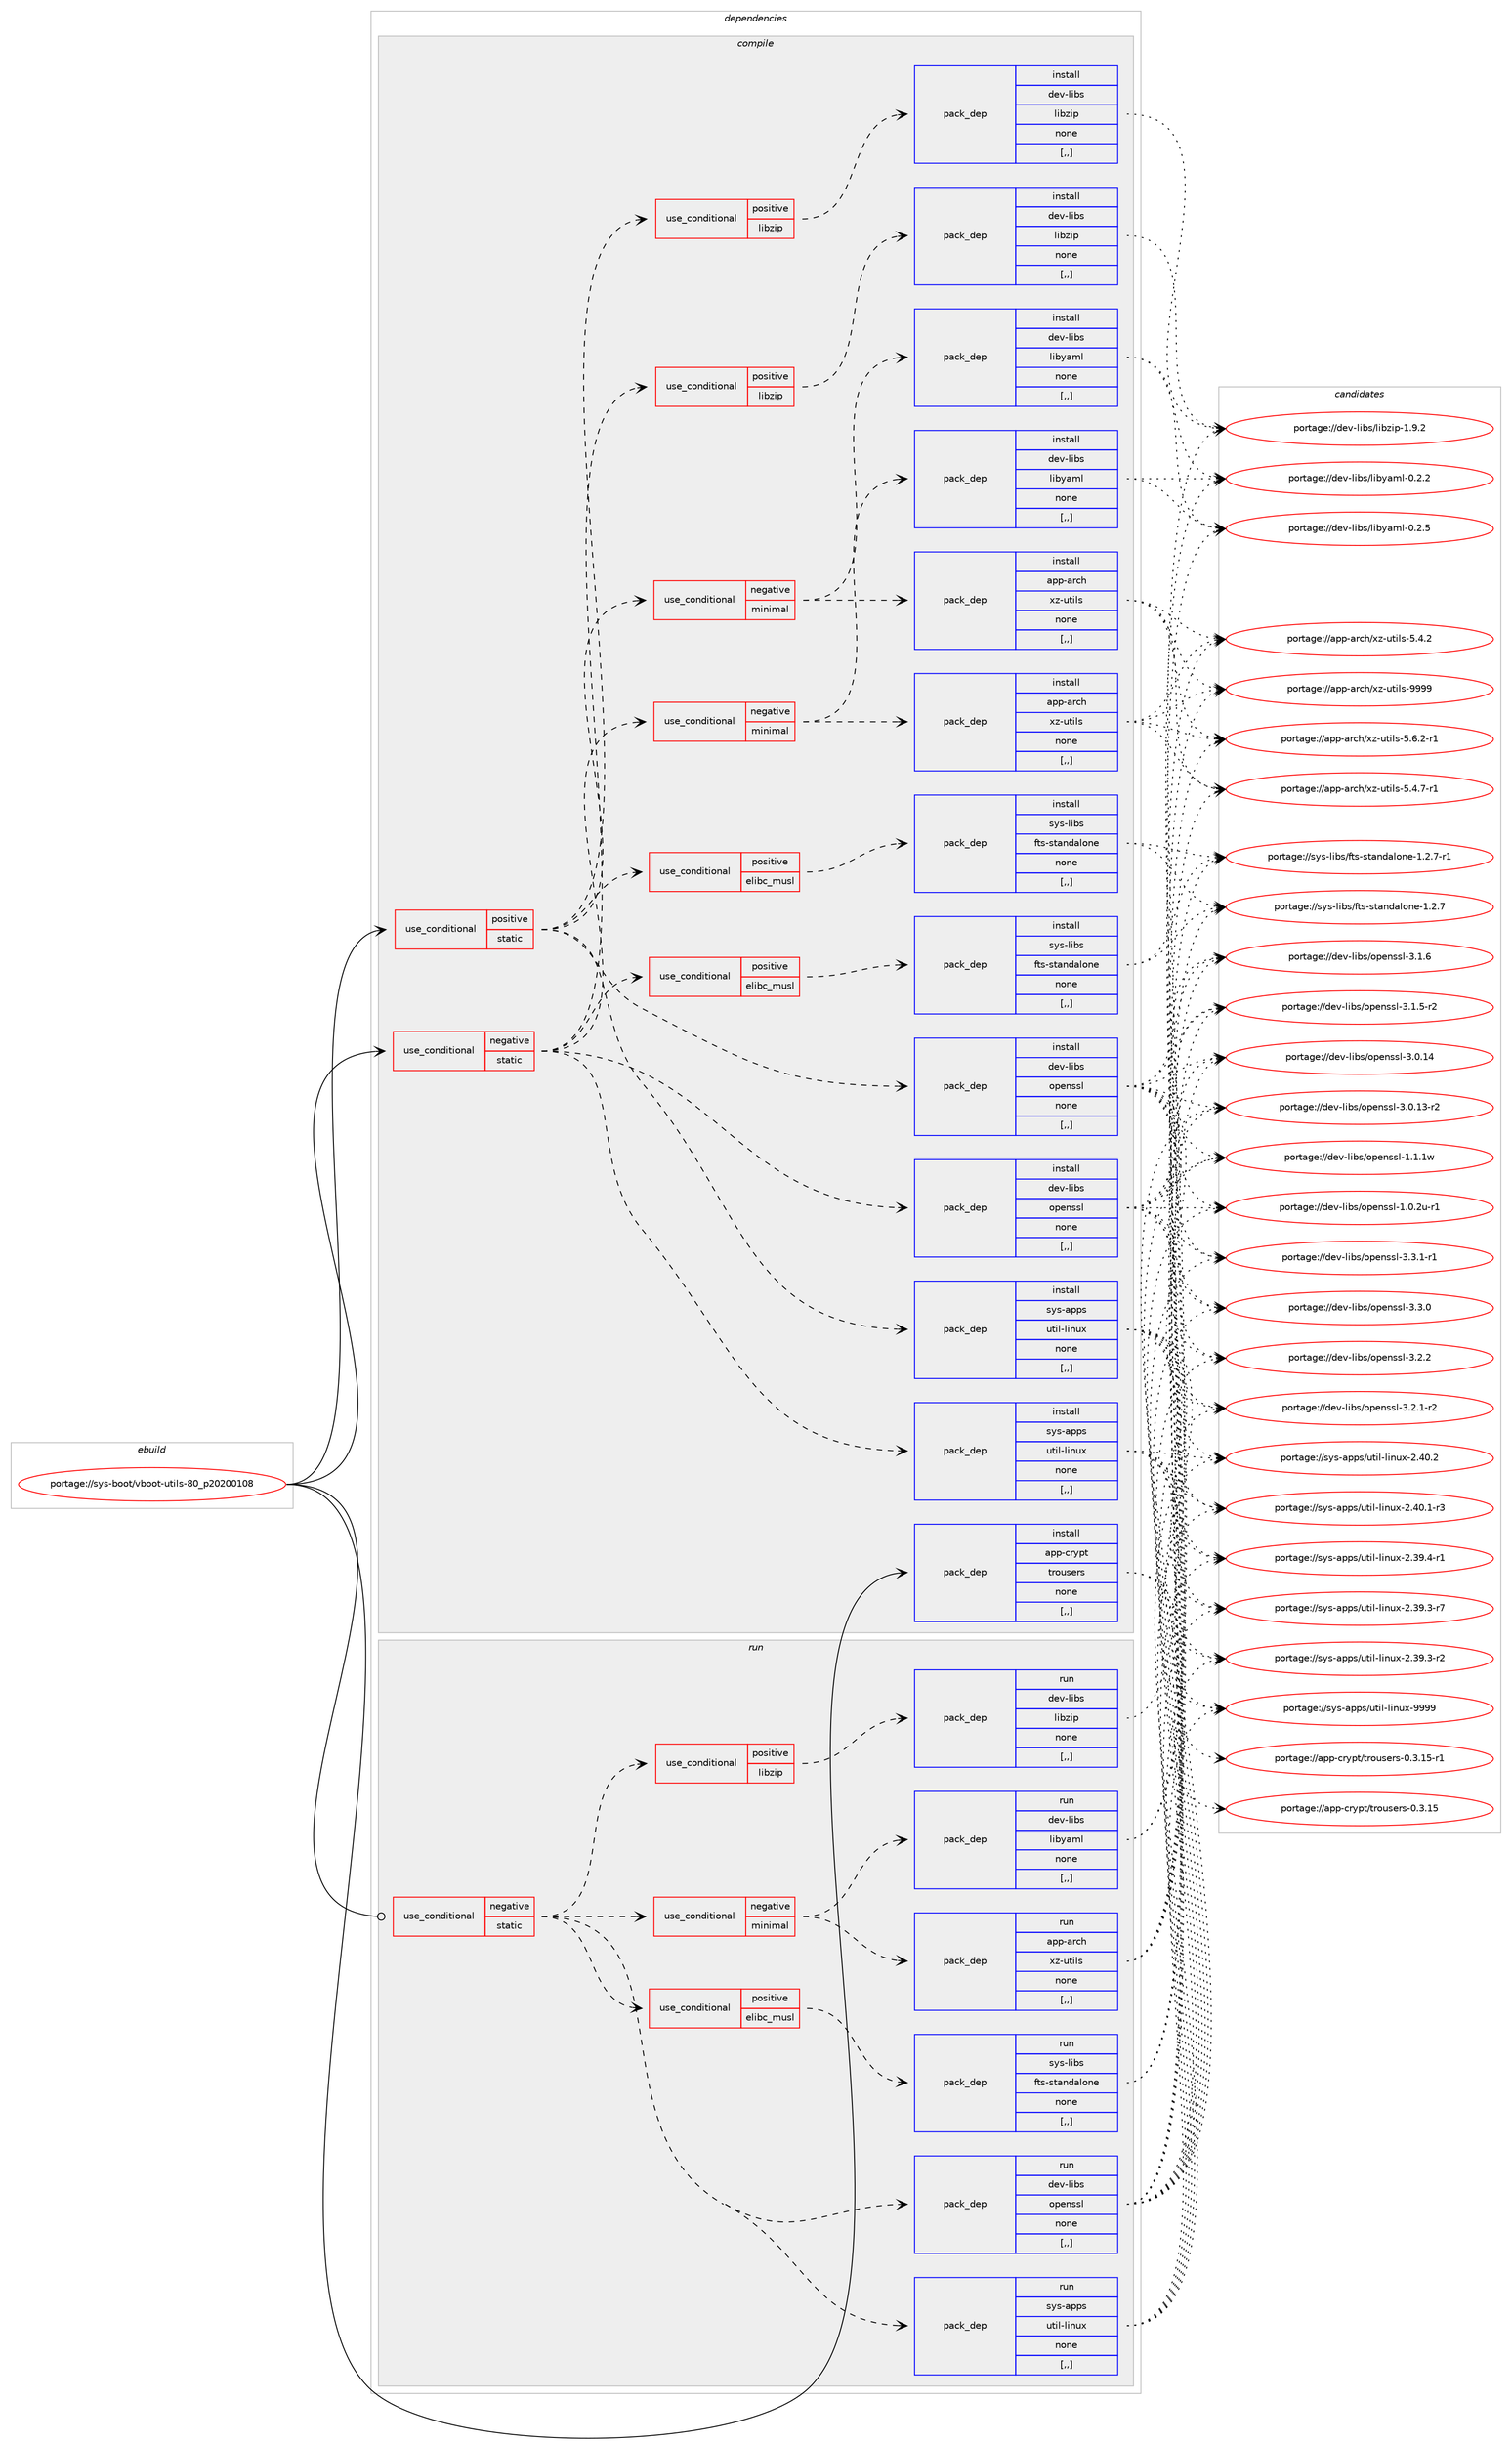 digraph prolog {

# *************
# Graph options
# *************

newrank=true;
concentrate=true;
compound=true;
graph [rankdir=LR,fontname=Helvetica,fontsize=10,ranksep=1.5];#, ranksep=2.5, nodesep=0.2];
edge  [arrowhead=vee];
node  [fontname=Helvetica,fontsize=10];

# **********
# The ebuild
# **********

subgraph cluster_leftcol {
color=gray;
label=<<i>ebuild</i>>;
id [label="portage://sys-boot/vboot-utils-80_p20200108", color=red, width=4, href="../sys-boot/vboot-utils-80_p20200108.svg"];
}

# ****************
# The dependencies
# ****************

subgraph cluster_midcol {
color=gray;
label=<<i>dependencies</i>>;
subgraph cluster_compile {
fillcolor="#eeeeee";
style=filled;
label=<<i>compile</i>>;
subgraph cond113841 {
dependency428851 [label=<<TABLE BORDER="0" CELLBORDER="1" CELLSPACING="0" CELLPADDING="4"><TR><TD ROWSPAN="3" CELLPADDING="10">use_conditional</TD></TR><TR><TD>negative</TD></TR><TR><TD>static</TD></TR></TABLE>>, shape=none, color=red];
subgraph cond113842 {
dependency428852 [label=<<TABLE BORDER="0" CELLBORDER="1" CELLSPACING="0" CELLPADDING="4"><TR><TD ROWSPAN="3" CELLPADDING="10">use_conditional</TD></TR><TR><TD>positive</TD></TR><TR><TD>elibc_musl</TD></TR></TABLE>>, shape=none, color=red];
subgraph pack312068 {
dependency428853 [label=<<TABLE BORDER="0" CELLBORDER="1" CELLSPACING="0" CELLPADDING="4" WIDTH="220"><TR><TD ROWSPAN="6" CELLPADDING="30">pack_dep</TD></TR><TR><TD WIDTH="110">install</TD></TR><TR><TD>sys-libs</TD></TR><TR><TD>fts-standalone</TD></TR><TR><TD>none</TD></TR><TR><TD>[,,]</TD></TR></TABLE>>, shape=none, color=blue];
}
dependency428852:e -> dependency428853:w [weight=20,style="dashed",arrowhead="vee"];
}
dependency428851:e -> dependency428852:w [weight=20,style="dashed",arrowhead="vee"];
subgraph pack312069 {
dependency428854 [label=<<TABLE BORDER="0" CELLBORDER="1" CELLSPACING="0" CELLPADDING="4" WIDTH="220"><TR><TD ROWSPAN="6" CELLPADDING="30">pack_dep</TD></TR><TR><TD WIDTH="110">install</TD></TR><TR><TD>dev-libs</TD></TR><TR><TD>openssl</TD></TR><TR><TD>none</TD></TR><TR><TD>[,,]</TD></TR></TABLE>>, shape=none, color=blue];
}
dependency428851:e -> dependency428854:w [weight=20,style="dashed",arrowhead="vee"];
subgraph cond113843 {
dependency428855 [label=<<TABLE BORDER="0" CELLBORDER="1" CELLSPACING="0" CELLPADDING="4"><TR><TD ROWSPAN="3" CELLPADDING="10">use_conditional</TD></TR><TR><TD>positive</TD></TR><TR><TD>libzip</TD></TR></TABLE>>, shape=none, color=red];
subgraph pack312070 {
dependency428856 [label=<<TABLE BORDER="0" CELLBORDER="1" CELLSPACING="0" CELLPADDING="4" WIDTH="220"><TR><TD ROWSPAN="6" CELLPADDING="30">pack_dep</TD></TR><TR><TD WIDTH="110">install</TD></TR><TR><TD>dev-libs</TD></TR><TR><TD>libzip</TD></TR><TR><TD>none</TD></TR><TR><TD>[,,]</TD></TR></TABLE>>, shape=none, color=blue];
}
dependency428855:e -> dependency428856:w [weight=20,style="dashed",arrowhead="vee"];
}
dependency428851:e -> dependency428855:w [weight=20,style="dashed",arrowhead="vee"];
subgraph pack312071 {
dependency428857 [label=<<TABLE BORDER="0" CELLBORDER="1" CELLSPACING="0" CELLPADDING="4" WIDTH="220"><TR><TD ROWSPAN="6" CELLPADDING="30">pack_dep</TD></TR><TR><TD WIDTH="110">install</TD></TR><TR><TD>sys-apps</TD></TR><TR><TD>util-linux</TD></TR><TR><TD>none</TD></TR><TR><TD>[,,]</TD></TR></TABLE>>, shape=none, color=blue];
}
dependency428851:e -> dependency428857:w [weight=20,style="dashed",arrowhead="vee"];
subgraph cond113844 {
dependency428858 [label=<<TABLE BORDER="0" CELLBORDER="1" CELLSPACING="0" CELLPADDING="4"><TR><TD ROWSPAN="3" CELLPADDING="10">use_conditional</TD></TR><TR><TD>negative</TD></TR><TR><TD>minimal</TD></TR></TABLE>>, shape=none, color=red];
subgraph pack312072 {
dependency428859 [label=<<TABLE BORDER="0" CELLBORDER="1" CELLSPACING="0" CELLPADDING="4" WIDTH="220"><TR><TD ROWSPAN="6" CELLPADDING="30">pack_dep</TD></TR><TR><TD WIDTH="110">install</TD></TR><TR><TD>dev-libs</TD></TR><TR><TD>libyaml</TD></TR><TR><TD>none</TD></TR><TR><TD>[,,]</TD></TR></TABLE>>, shape=none, color=blue];
}
dependency428858:e -> dependency428859:w [weight=20,style="dashed",arrowhead="vee"];
subgraph pack312073 {
dependency428860 [label=<<TABLE BORDER="0" CELLBORDER="1" CELLSPACING="0" CELLPADDING="4" WIDTH="220"><TR><TD ROWSPAN="6" CELLPADDING="30">pack_dep</TD></TR><TR><TD WIDTH="110">install</TD></TR><TR><TD>app-arch</TD></TR><TR><TD>xz-utils</TD></TR><TR><TD>none</TD></TR><TR><TD>[,,]</TD></TR></TABLE>>, shape=none, color=blue];
}
dependency428858:e -> dependency428860:w [weight=20,style="dashed",arrowhead="vee"];
}
dependency428851:e -> dependency428858:w [weight=20,style="dashed",arrowhead="vee"];
}
id:e -> dependency428851:w [weight=20,style="solid",arrowhead="vee"];
subgraph cond113845 {
dependency428861 [label=<<TABLE BORDER="0" CELLBORDER="1" CELLSPACING="0" CELLPADDING="4"><TR><TD ROWSPAN="3" CELLPADDING="10">use_conditional</TD></TR><TR><TD>positive</TD></TR><TR><TD>static</TD></TR></TABLE>>, shape=none, color=red];
subgraph cond113846 {
dependency428862 [label=<<TABLE BORDER="0" CELLBORDER="1" CELLSPACING="0" CELLPADDING="4"><TR><TD ROWSPAN="3" CELLPADDING="10">use_conditional</TD></TR><TR><TD>positive</TD></TR><TR><TD>elibc_musl</TD></TR></TABLE>>, shape=none, color=red];
subgraph pack312074 {
dependency428863 [label=<<TABLE BORDER="0" CELLBORDER="1" CELLSPACING="0" CELLPADDING="4" WIDTH="220"><TR><TD ROWSPAN="6" CELLPADDING="30">pack_dep</TD></TR><TR><TD WIDTH="110">install</TD></TR><TR><TD>sys-libs</TD></TR><TR><TD>fts-standalone</TD></TR><TR><TD>none</TD></TR><TR><TD>[,,]</TD></TR></TABLE>>, shape=none, color=blue];
}
dependency428862:e -> dependency428863:w [weight=20,style="dashed",arrowhead="vee"];
}
dependency428861:e -> dependency428862:w [weight=20,style="dashed",arrowhead="vee"];
subgraph pack312075 {
dependency428864 [label=<<TABLE BORDER="0" CELLBORDER="1" CELLSPACING="0" CELLPADDING="4" WIDTH="220"><TR><TD ROWSPAN="6" CELLPADDING="30">pack_dep</TD></TR><TR><TD WIDTH="110">install</TD></TR><TR><TD>dev-libs</TD></TR><TR><TD>openssl</TD></TR><TR><TD>none</TD></TR><TR><TD>[,,]</TD></TR></TABLE>>, shape=none, color=blue];
}
dependency428861:e -> dependency428864:w [weight=20,style="dashed",arrowhead="vee"];
subgraph cond113847 {
dependency428865 [label=<<TABLE BORDER="0" CELLBORDER="1" CELLSPACING="0" CELLPADDING="4"><TR><TD ROWSPAN="3" CELLPADDING="10">use_conditional</TD></TR><TR><TD>positive</TD></TR><TR><TD>libzip</TD></TR></TABLE>>, shape=none, color=red];
subgraph pack312076 {
dependency428866 [label=<<TABLE BORDER="0" CELLBORDER="1" CELLSPACING="0" CELLPADDING="4" WIDTH="220"><TR><TD ROWSPAN="6" CELLPADDING="30">pack_dep</TD></TR><TR><TD WIDTH="110">install</TD></TR><TR><TD>dev-libs</TD></TR><TR><TD>libzip</TD></TR><TR><TD>none</TD></TR><TR><TD>[,,]</TD></TR></TABLE>>, shape=none, color=blue];
}
dependency428865:e -> dependency428866:w [weight=20,style="dashed",arrowhead="vee"];
}
dependency428861:e -> dependency428865:w [weight=20,style="dashed",arrowhead="vee"];
subgraph pack312077 {
dependency428867 [label=<<TABLE BORDER="0" CELLBORDER="1" CELLSPACING="0" CELLPADDING="4" WIDTH="220"><TR><TD ROWSPAN="6" CELLPADDING="30">pack_dep</TD></TR><TR><TD WIDTH="110">install</TD></TR><TR><TD>sys-apps</TD></TR><TR><TD>util-linux</TD></TR><TR><TD>none</TD></TR><TR><TD>[,,]</TD></TR></TABLE>>, shape=none, color=blue];
}
dependency428861:e -> dependency428867:w [weight=20,style="dashed",arrowhead="vee"];
subgraph cond113848 {
dependency428868 [label=<<TABLE BORDER="0" CELLBORDER="1" CELLSPACING="0" CELLPADDING="4"><TR><TD ROWSPAN="3" CELLPADDING="10">use_conditional</TD></TR><TR><TD>negative</TD></TR><TR><TD>minimal</TD></TR></TABLE>>, shape=none, color=red];
subgraph pack312078 {
dependency428869 [label=<<TABLE BORDER="0" CELLBORDER="1" CELLSPACING="0" CELLPADDING="4" WIDTH="220"><TR><TD ROWSPAN="6" CELLPADDING="30">pack_dep</TD></TR><TR><TD WIDTH="110">install</TD></TR><TR><TD>dev-libs</TD></TR><TR><TD>libyaml</TD></TR><TR><TD>none</TD></TR><TR><TD>[,,]</TD></TR></TABLE>>, shape=none, color=blue];
}
dependency428868:e -> dependency428869:w [weight=20,style="dashed",arrowhead="vee"];
subgraph pack312079 {
dependency428870 [label=<<TABLE BORDER="0" CELLBORDER="1" CELLSPACING="0" CELLPADDING="4" WIDTH="220"><TR><TD ROWSPAN="6" CELLPADDING="30">pack_dep</TD></TR><TR><TD WIDTH="110">install</TD></TR><TR><TD>app-arch</TD></TR><TR><TD>xz-utils</TD></TR><TR><TD>none</TD></TR><TR><TD>[,,]</TD></TR></TABLE>>, shape=none, color=blue];
}
dependency428868:e -> dependency428870:w [weight=20,style="dashed",arrowhead="vee"];
}
dependency428861:e -> dependency428868:w [weight=20,style="dashed",arrowhead="vee"];
}
id:e -> dependency428861:w [weight=20,style="solid",arrowhead="vee"];
subgraph pack312080 {
dependency428871 [label=<<TABLE BORDER="0" CELLBORDER="1" CELLSPACING="0" CELLPADDING="4" WIDTH="220"><TR><TD ROWSPAN="6" CELLPADDING="30">pack_dep</TD></TR><TR><TD WIDTH="110">install</TD></TR><TR><TD>app-crypt</TD></TR><TR><TD>trousers</TD></TR><TR><TD>none</TD></TR><TR><TD>[,,]</TD></TR></TABLE>>, shape=none, color=blue];
}
id:e -> dependency428871:w [weight=20,style="solid",arrowhead="vee"];
}
subgraph cluster_compileandrun {
fillcolor="#eeeeee";
style=filled;
label=<<i>compile and run</i>>;
}
subgraph cluster_run {
fillcolor="#eeeeee";
style=filled;
label=<<i>run</i>>;
subgraph cond113849 {
dependency428872 [label=<<TABLE BORDER="0" CELLBORDER="1" CELLSPACING="0" CELLPADDING="4"><TR><TD ROWSPAN="3" CELLPADDING="10">use_conditional</TD></TR><TR><TD>negative</TD></TR><TR><TD>static</TD></TR></TABLE>>, shape=none, color=red];
subgraph cond113850 {
dependency428873 [label=<<TABLE BORDER="0" CELLBORDER="1" CELLSPACING="0" CELLPADDING="4"><TR><TD ROWSPAN="3" CELLPADDING="10">use_conditional</TD></TR><TR><TD>positive</TD></TR><TR><TD>elibc_musl</TD></TR></TABLE>>, shape=none, color=red];
subgraph pack312081 {
dependency428874 [label=<<TABLE BORDER="0" CELLBORDER="1" CELLSPACING="0" CELLPADDING="4" WIDTH="220"><TR><TD ROWSPAN="6" CELLPADDING="30">pack_dep</TD></TR><TR><TD WIDTH="110">run</TD></TR><TR><TD>sys-libs</TD></TR><TR><TD>fts-standalone</TD></TR><TR><TD>none</TD></TR><TR><TD>[,,]</TD></TR></TABLE>>, shape=none, color=blue];
}
dependency428873:e -> dependency428874:w [weight=20,style="dashed",arrowhead="vee"];
}
dependency428872:e -> dependency428873:w [weight=20,style="dashed",arrowhead="vee"];
subgraph pack312082 {
dependency428875 [label=<<TABLE BORDER="0" CELLBORDER="1" CELLSPACING="0" CELLPADDING="4" WIDTH="220"><TR><TD ROWSPAN="6" CELLPADDING="30">pack_dep</TD></TR><TR><TD WIDTH="110">run</TD></TR><TR><TD>dev-libs</TD></TR><TR><TD>openssl</TD></TR><TR><TD>none</TD></TR><TR><TD>[,,]</TD></TR></TABLE>>, shape=none, color=blue];
}
dependency428872:e -> dependency428875:w [weight=20,style="dashed",arrowhead="vee"];
subgraph cond113851 {
dependency428876 [label=<<TABLE BORDER="0" CELLBORDER="1" CELLSPACING="0" CELLPADDING="4"><TR><TD ROWSPAN="3" CELLPADDING="10">use_conditional</TD></TR><TR><TD>positive</TD></TR><TR><TD>libzip</TD></TR></TABLE>>, shape=none, color=red];
subgraph pack312083 {
dependency428877 [label=<<TABLE BORDER="0" CELLBORDER="1" CELLSPACING="0" CELLPADDING="4" WIDTH="220"><TR><TD ROWSPAN="6" CELLPADDING="30">pack_dep</TD></TR><TR><TD WIDTH="110">run</TD></TR><TR><TD>dev-libs</TD></TR><TR><TD>libzip</TD></TR><TR><TD>none</TD></TR><TR><TD>[,,]</TD></TR></TABLE>>, shape=none, color=blue];
}
dependency428876:e -> dependency428877:w [weight=20,style="dashed",arrowhead="vee"];
}
dependency428872:e -> dependency428876:w [weight=20,style="dashed",arrowhead="vee"];
subgraph pack312084 {
dependency428878 [label=<<TABLE BORDER="0" CELLBORDER="1" CELLSPACING="0" CELLPADDING="4" WIDTH="220"><TR><TD ROWSPAN="6" CELLPADDING="30">pack_dep</TD></TR><TR><TD WIDTH="110">run</TD></TR><TR><TD>sys-apps</TD></TR><TR><TD>util-linux</TD></TR><TR><TD>none</TD></TR><TR><TD>[,,]</TD></TR></TABLE>>, shape=none, color=blue];
}
dependency428872:e -> dependency428878:w [weight=20,style="dashed",arrowhead="vee"];
subgraph cond113852 {
dependency428879 [label=<<TABLE BORDER="0" CELLBORDER="1" CELLSPACING="0" CELLPADDING="4"><TR><TD ROWSPAN="3" CELLPADDING="10">use_conditional</TD></TR><TR><TD>negative</TD></TR><TR><TD>minimal</TD></TR></TABLE>>, shape=none, color=red];
subgraph pack312085 {
dependency428880 [label=<<TABLE BORDER="0" CELLBORDER="1" CELLSPACING="0" CELLPADDING="4" WIDTH="220"><TR><TD ROWSPAN="6" CELLPADDING="30">pack_dep</TD></TR><TR><TD WIDTH="110">run</TD></TR><TR><TD>dev-libs</TD></TR><TR><TD>libyaml</TD></TR><TR><TD>none</TD></TR><TR><TD>[,,]</TD></TR></TABLE>>, shape=none, color=blue];
}
dependency428879:e -> dependency428880:w [weight=20,style="dashed",arrowhead="vee"];
subgraph pack312086 {
dependency428881 [label=<<TABLE BORDER="0" CELLBORDER="1" CELLSPACING="0" CELLPADDING="4" WIDTH="220"><TR><TD ROWSPAN="6" CELLPADDING="30">pack_dep</TD></TR><TR><TD WIDTH="110">run</TD></TR><TR><TD>app-arch</TD></TR><TR><TD>xz-utils</TD></TR><TR><TD>none</TD></TR><TR><TD>[,,]</TD></TR></TABLE>>, shape=none, color=blue];
}
dependency428879:e -> dependency428881:w [weight=20,style="dashed",arrowhead="vee"];
}
dependency428872:e -> dependency428879:w [weight=20,style="dashed",arrowhead="vee"];
}
id:e -> dependency428872:w [weight=20,style="solid",arrowhead="odot"];
}
}

# **************
# The candidates
# **************

subgraph cluster_choices {
rank=same;
color=gray;
label=<<i>candidates</i>>;

subgraph choice312068 {
color=black;
nodesep=1;
choice1151211154510810598115471021161154511511697110100971081111101014549465046554511449 [label="portage://sys-libs/fts-standalone-1.2.7-r1", color=red, width=4,href="../sys-libs/fts-standalone-1.2.7-r1.svg"];
choice115121115451081059811547102116115451151169711010097108111110101454946504655 [label="portage://sys-libs/fts-standalone-1.2.7", color=red, width=4,href="../sys-libs/fts-standalone-1.2.7.svg"];
dependency428853:e -> choice1151211154510810598115471021161154511511697110100971081111101014549465046554511449:w [style=dotted,weight="100"];
dependency428853:e -> choice115121115451081059811547102116115451151169711010097108111110101454946504655:w [style=dotted,weight="100"];
}
subgraph choice312069 {
color=black;
nodesep=1;
choice1001011184510810598115471111121011101151151084551465146494511449 [label="portage://dev-libs/openssl-3.3.1-r1", color=red, width=4,href="../dev-libs/openssl-3.3.1-r1.svg"];
choice100101118451081059811547111112101110115115108455146514648 [label="portage://dev-libs/openssl-3.3.0", color=red, width=4,href="../dev-libs/openssl-3.3.0.svg"];
choice100101118451081059811547111112101110115115108455146504650 [label="portage://dev-libs/openssl-3.2.2", color=red, width=4,href="../dev-libs/openssl-3.2.2.svg"];
choice1001011184510810598115471111121011101151151084551465046494511450 [label="portage://dev-libs/openssl-3.2.1-r2", color=red, width=4,href="../dev-libs/openssl-3.2.1-r2.svg"];
choice100101118451081059811547111112101110115115108455146494654 [label="portage://dev-libs/openssl-3.1.6", color=red, width=4,href="../dev-libs/openssl-3.1.6.svg"];
choice1001011184510810598115471111121011101151151084551464946534511450 [label="portage://dev-libs/openssl-3.1.5-r2", color=red, width=4,href="../dev-libs/openssl-3.1.5-r2.svg"];
choice10010111845108105981154711111210111011511510845514648464952 [label="portage://dev-libs/openssl-3.0.14", color=red, width=4,href="../dev-libs/openssl-3.0.14.svg"];
choice100101118451081059811547111112101110115115108455146484649514511450 [label="portage://dev-libs/openssl-3.0.13-r2", color=red, width=4,href="../dev-libs/openssl-3.0.13-r2.svg"];
choice100101118451081059811547111112101110115115108454946494649119 [label="portage://dev-libs/openssl-1.1.1w", color=red, width=4,href="../dev-libs/openssl-1.1.1w.svg"];
choice1001011184510810598115471111121011101151151084549464846501174511449 [label="portage://dev-libs/openssl-1.0.2u-r1", color=red, width=4,href="../dev-libs/openssl-1.0.2u-r1.svg"];
dependency428854:e -> choice1001011184510810598115471111121011101151151084551465146494511449:w [style=dotted,weight="100"];
dependency428854:e -> choice100101118451081059811547111112101110115115108455146514648:w [style=dotted,weight="100"];
dependency428854:e -> choice100101118451081059811547111112101110115115108455146504650:w [style=dotted,weight="100"];
dependency428854:e -> choice1001011184510810598115471111121011101151151084551465046494511450:w [style=dotted,weight="100"];
dependency428854:e -> choice100101118451081059811547111112101110115115108455146494654:w [style=dotted,weight="100"];
dependency428854:e -> choice1001011184510810598115471111121011101151151084551464946534511450:w [style=dotted,weight="100"];
dependency428854:e -> choice10010111845108105981154711111210111011511510845514648464952:w [style=dotted,weight="100"];
dependency428854:e -> choice100101118451081059811547111112101110115115108455146484649514511450:w [style=dotted,weight="100"];
dependency428854:e -> choice100101118451081059811547111112101110115115108454946494649119:w [style=dotted,weight="100"];
dependency428854:e -> choice1001011184510810598115471111121011101151151084549464846501174511449:w [style=dotted,weight="100"];
}
subgraph choice312070 {
color=black;
nodesep=1;
choice10010111845108105981154710810598122105112454946574650 [label="portage://dev-libs/libzip-1.9.2", color=red, width=4,href="../dev-libs/libzip-1.9.2.svg"];
dependency428856:e -> choice10010111845108105981154710810598122105112454946574650:w [style=dotted,weight="100"];
}
subgraph choice312071 {
color=black;
nodesep=1;
choice115121115459711211211547117116105108451081051101171204557575757 [label="portage://sys-apps/util-linux-9999", color=red, width=4,href="../sys-apps/util-linux-9999.svg"];
choice1151211154597112112115471171161051084510810511011712045504652484650 [label="portage://sys-apps/util-linux-2.40.2", color=red, width=4,href="../sys-apps/util-linux-2.40.2.svg"];
choice11512111545971121121154711711610510845108105110117120455046524846494511451 [label="portage://sys-apps/util-linux-2.40.1-r3", color=red, width=4,href="../sys-apps/util-linux-2.40.1-r3.svg"];
choice11512111545971121121154711711610510845108105110117120455046515746524511449 [label="portage://sys-apps/util-linux-2.39.4-r1", color=red, width=4,href="../sys-apps/util-linux-2.39.4-r1.svg"];
choice11512111545971121121154711711610510845108105110117120455046515746514511455 [label="portage://sys-apps/util-linux-2.39.3-r7", color=red, width=4,href="../sys-apps/util-linux-2.39.3-r7.svg"];
choice11512111545971121121154711711610510845108105110117120455046515746514511450 [label="portage://sys-apps/util-linux-2.39.3-r2", color=red, width=4,href="../sys-apps/util-linux-2.39.3-r2.svg"];
dependency428857:e -> choice115121115459711211211547117116105108451081051101171204557575757:w [style=dotted,weight="100"];
dependency428857:e -> choice1151211154597112112115471171161051084510810511011712045504652484650:w [style=dotted,weight="100"];
dependency428857:e -> choice11512111545971121121154711711610510845108105110117120455046524846494511451:w [style=dotted,weight="100"];
dependency428857:e -> choice11512111545971121121154711711610510845108105110117120455046515746524511449:w [style=dotted,weight="100"];
dependency428857:e -> choice11512111545971121121154711711610510845108105110117120455046515746514511455:w [style=dotted,weight="100"];
dependency428857:e -> choice11512111545971121121154711711610510845108105110117120455046515746514511450:w [style=dotted,weight="100"];
}
subgraph choice312072 {
color=black;
nodesep=1;
choice1001011184510810598115471081059812197109108454846504653 [label="portage://dev-libs/libyaml-0.2.5", color=red, width=4,href="../dev-libs/libyaml-0.2.5.svg"];
choice1001011184510810598115471081059812197109108454846504650 [label="portage://dev-libs/libyaml-0.2.2", color=red, width=4,href="../dev-libs/libyaml-0.2.2.svg"];
dependency428859:e -> choice1001011184510810598115471081059812197109108454846504653:w [style=dotted,weight="100"];
dependency428859:e -> choice1001011184510810598115471081059812197109108454846504650:w [style=dotted,weight="100"];
}
subgraph choice312073 {
color=black;
nodesep=1;
choice9711211245971149910447120122451171161051081154557575757 [label="portage://app-arch/xz-utils-9999", color=red, width=4,href="../app-arch/xz-utils-9999.svg"];
choice9711211245971149910447120122451171161051081154553465446504511449 [label="portage://app-arch/xz-utils-5.6.2-r1", color=red, width=4,href="../app-arch/xz-utils-5.6.2-r1.svg"];
choice9711211245971149910447120122451171161051081154553465246554511449 [label="portage://app-arch/xz-utils-5.4.7-r1", color=red, width=4,href="../app-arch/xz-utils-5.4.7-r1.svg"];
choice971121124597114991044712012245117116105108115455346524650 [label="portage://app-arch/xz-utils-5.4.2", color=red, width=4,href="../app-arch/xz-utils-5.4.2.svg"];
dependency428860:e -> choice9711211245971149910447120122451171161051081154557575757:w [style=dotted,weight="100"];
dependency428860:e -> choice9711211245971149910447120122451171161051081154553465446504511449:w [style=dotted,weight="100"];
dependency428860:e -> choice9711211245971149910447120122451171161051081154553465246554511449:w [style=dotted,weight="100"];
dependency428860:e -> choice971121124597114991044712012245117116105108115455346524650:w [style=dotted,weight="100"];
}
subgraph choice312074 {
color=black;
nodesep=1;
choice1151211154510810598115471021161154511511697110100971081111101014549465046554511449 [label="portage://sys-libs/fts-standalone-1.2.7-r1", color=red, width=4,href="../sys-libs/fts-standalone-1.2.7-r1.svg"];
choice115121115451081059811547102116115451151169711010097108111110101454946504655 [label="portage://sys-libs/fts-standalone-1.2.7", color=red, width=4,href="../sys-libs/fts-standalone-1.2.7.svg"];
dependency428863:e -> choice1151211154510810598115471021161154511511697110100971081111101014549465046554511449:w [style=dotted,weight="100"];
dependency428863:e -> choice115121115451081059811547102116115451151169711010097108111110101454946504655:w [style=dotted,weight="100"];
}
subgraph choice312075 {
color=black;
nodesep=1;
choice1001011184510810598115471111121011101151151084551465146494511449 [label="portage://dev-libs/openssl-3.3.1-r1", color=red, width=4,href="../dev-libs/openssl-3.3.1-r1.svg"];
choice100101118451081059811547111112101110115115108455146514648 [label="portage://dev-libs/openssl-3.3.0", color=red, width=4,href="../dev-libs/openssl-3.3.0.svg"];
choice100101118451081059811547111112101110115115108455146504650 [label="portage://dev-libs/openssl-3.2.2", color=red, width=4,href="../dev-libs/openssl-3.2.2.svg"];
choice1001011184510810598115471111121011101151151084551465046494511450 [label="portage://dev-libs/openssl-3.2.1-r2", color=red, width=4,href="../dev-libs/openssl-3.2.1-r2.svg"];
choice100101118451081059811547111112101110115115108455146494654 [label="portage://dev-libs/openssl-3.1.6", color=red, width=4,href="../dev-libs/openssl-3.1.6.svg"];
choice1001011184510810598115471111121011101151151084551464946534511450 [label="portage://dev-libs/openssl-3.1.5-r2", color=red, width=4,href="../dev-libs/openssl-3.1.5-r2.svg"];
choice10010111845108105981154711111210111011511510845514648464952 [label="portage://dev-libs/openssl-3.0.14", color=red, width=4,href="../dev-libs/openssl-3.0.14.svg"];
choice100101118451081059811547111112101110115115108455146484649514511450 [label="portage://dev-libs/openssl-3.0.13-r2", color=red, width=4,href="../dev-libs/openssl-3.0.13-r2.svg"];
choice100101118451081059811547111112101110115115108454946494649119 [label="portage://dev-libs/openssl-1.1.1w", color=red, width=4,href="../dev-libs/openssl-1.1.1w.svg"];
choice1001011184510810598115471111121011101151151084549464846501174511449 [label="portage://dev-libs/openssl-1.0.2u-r1", color=red, width=4,href="../dev-libs/openssl-1.0.2u-r1.svg"];
dependency428864:e -> choice1001011184510810598115471111121011101151151084551465146494511449:w [style=dotted,weight="100"];
dependency428864:e -> choice100101118451081059811547111112101110115115108455146514648:w [style=dotted,weight="100"];
dependency428864:e -> choice100101118451081059811547111112101110115115108455146504650:w [style=dotted,weight="100"];
dependency428864:e -> choice1001011184510810598115471111121011101151151084551465046494511450:w [style=dotted,weight="100"];
dependency428864:e -> choice100101118451081059811547111112101110115115108455146494654:w [style=dotted,weight="100"];
dependency428864:e -> choice1001011184510810598115471111121011101151151084551464946534511450:w [style=dotted,weight="100"];
dependency428864:e -> choice10010111845108105981154711111210111011511510845514648464952:w [style=dotted,weight="100"];
dependency428864:e -> choice100101118451081059811547111112101110115115108455146484649514511450:w [style=dotted,weight="100"];
dependency428864:e -> choice100101118451081059811547111112101110115115108454946494649119:w [style=dotted,weight="100"];
dependency428864:e -> choice1001011184510810598115471111121011101151151084549464846501174511449:w [style=dotted,weight="100"];
}
subgraph choice312076 {
color=black;
nodesep=1;
choice10010111845108105981154710810598122105112454946574650 [label="portage://dev-libs/libzip-1.9.2", color=red, width=4,href="../dev-libs/libzip-1.9.2.svg"];
dependency428866:e -> choice10010111845108105981154710810598122105112454946574650:w [style=dotted,weight="100"];
}
subgraph choice312077 {
color=black;
nodesep=1;
choice115121115459711211211547117116105108451081051101171204557575757 [label="portage://sys-apps/util-linux-9999", color=red, width=4,href="../sys-apps/util-linux-9999.svg"];
choice1151211154597112112115471171161051084510810511011712045504652484650 [label="portage://sys-apps/util-linux-2.40.2", color=red, width=4,href="../sys-apps/util-linux-2.40.2.svg"];
choice11512111545971121121154711711610510845108105110117120455046524846494511451 [label="portage://sys-apps/util-linux-2.40.1-r3", color=red, width=4,href="../sys-apps/util-linux-2.40.1-r3.svg"];
choice11512111545971121121154711711610510845108105110117120455046515746524511449 [label="portage://sys-apps/util-linux-2.39.4-r1", color=red, width=4,href="../sys-apps/util-linux-2.39.4-r1.svg"];
choice11512111545971121121154711711610510845108105110117120455046515746514511455 [label="portage://sys-apps/util-linux-2.39.3-r7", color=red, width=4,href="../sys-apps/util-linux-2.39.3-r7.svg"];
choice11512111545971121121154711711610510845108105110117120455046515746514511450 [label="portage://sys-apps/util-linux-2.39.3-r2", color=red, width=4,href="../sys-apps/util-linux-2.39.3-r2.svg"];
dependency428867:e -> choice115121115459711211211547117116105108451081051101171204557575757:w [style=dotted,weight="100"];
dependency428867:e -> choice1151211154597112112115471171161051084510810511011712045504652484650:w [style=dotted,weight="100"];
dependency428867:e -> choice11512111545971121121154711711610510845108105110117120455046524846494511451:w [style=dotted,weight="100"];
dependency428867:e -> choice11512111545971121121154711711610510845108105110117120455046515746524511449:w [style=dotted,weight="100"];
dependency428867:e -> choice11512111545971121121154711711610510845108105110117120455046515746514511455:w [style=dotted,weight="100"];
dependency428867:e -> choice11512111545971121121154711711610510845108105110117120455046515746514511450:w [style=dotted,weight="100"];
}
subgraph choice312078 {
color=black;
nodesep=1;
choice1001011184510810598115471081059812197109108454846504653 [label="portage://dev-libs/libyaml-0.2.5", color=red, width=4,href="../dev-libs/libyaml-0.2.5.svg"];
choice1001011184510810598115471081059812197109108454846504650 [label="portage://dev-libs/libyaml-0.2.2", color=red, width=4,href="../dev-libs/libyaml-0.2.2.svg"];
dependency428869:e -> choice1001011184510810598115471081059812197109108454846504653:w [style=dotted,weight="100"];
dependency428869:e -> choice1001011184510810598115471081059812197109108454846504650:w [style=dotted,weight="100"];
}
subgraph choice312079 {
color=black;
nodesep=1;
choice9711211245971149910447120122451171161051081154557575757 [label="portage://app-arch/xz-utils-9999", color=red, width=4,href="../app-arch/xz-utils-9999.svg"];
choice9711211245971149910447120122451171161051081154553465446504511449 [label="portage://app-arch/xz-utils-5.6.2-r1", color=red, width=4,href="../app-arch/xz-utils-5.6.2-r1.svg"];
choice9711211245971149910447120122451171161051081154553465246554511449 [label="portage://app-arch/xz-utils-5.4.7-r1", color=red, width=4,href="../app-arch/xz-utils-5.4.7-r1.svg"];
choice971121124597114991044712012245117116105108115455346524650 [label="portage://app-arch/xz-utils-5.4.2", color=red, width=4,href="../app-arch/xz-utils-5.4.2.svg"];
dependency428870:e -> choice9711211245971149910447120122451171161051081154557575757:w [style=dotted,weight="100"];
dependency428870:e -> choice9711211245971149910447120122451171161051081154553465446504511449:w [style=dotted,weight="100"];
dependency428870:e -> choice9711211245971149910447120122451171161051081154553465246554511449:w [style=dotted,weight="100"];
dependency428870:e -> choice971121124597114991044712012245117116105108115455346524650:w [style=dotted,weight="100"];
}
subgraph choice312080 {
color=black;
nodesep=1;
choice97112112459911412111211647116114111117115101114115454846514649534511449 [label="portage://app-crypt/trousers-0.3.15-r1", color=red, width=4,href="../app-crypt/trousers-0.3.15-r1.svg"];
choice9711211245991141211121164711611411111711510111411545484651464953 [label="portage://app-crypt/trousers-0.3.15", color=red, width=4,href="../app-crypt/trousers-0.3.15.svg"];
dependency428871:e -> choice97112112459911412111211647116114111117115101114115454846514649534511449:w [style=dotted,weight="100"];
dependency428871:e -> choice9711211245991141211121164711611411111711510111411545484651464953:w [style=dotted,weight="100"];
}
subgraph choice312081 {
color=black;
nodesep=1;
choice1151211154510810598115471021161154511511697110100971081111101014549465046554511449 [label="portage://sys-libs/fts-standalone-1.2.7-r1", color=red, width=4,href="../sys-libs/fts-standalone-1.2.7-r1.svg"];
choice115121115451081059811547102116115451151169711010097108111110101454946504655 [label="portage://sys-libs/fts-standalone-1.2.7", color=red, width=4,href="../sys-libs/fts-standalone-1.2.7.svg"];
dependency428874:e -> choice1151211154510810598115471021161154511511697110100971081111101014549465046554511449:w [style=dotted,weight="100"];
dependency428874:e -> choice115121115451081059811547102116115451151169711010097108111110101454946504655:w [style=dotted,weight="100"];
}
subgraph choice312082 {
color=black;
nodesep=1;
choice1001011184510810598115471111121011101151151084551465146494511449 [label="portage://dev-libs/openssl-3.3.1-r1", color=red, width=4,href="../dev-libs/openssl-3.3.1-r1.svg"];
choice100101118451081059811547111112101110115115108455146514648 [label="portage://dev-libs/openssl-3.3.0", color=red, width=4,href="../dev-libs/openssl-3.3.0.svg"];
choice100101118451081059811547111112101110115115108455146504650 [label="portage://dev-libs/openssl-3.2.2", color=red, width=4,href="../dev-libs/openssl-3.2.2.svg"];
choice1001011184510810598115471111121011101151151084551465046494511450 [label="portage://dev-libs/openssl-3.2.1-r2", color=red, width=4,href="../dev-libs/openssl-3.2.1-r2.svg"];
choice100101118451081059811547111112101110115115108455146494654 [label="portage://dev-libs/openssl-3.1.6", color=red, width=4,href="../dev-libs/openssl-3.1.6.svg"];
choice1001011184510810598115471111121011101151151084551464946534511450 [label="portage://dev-libs/openssl-3.1.5-r2", color=red, width=4,href="../dev-libs/openssl-3.1.5-r2.svg"];
choice10010111845108105981154711111210111011511510845514648464952 [label="portage://dev-libs/openssl-3.0.14", color=red, width=4,href="../dev-libs/openssl-3.0.14.svg"];
choice100101118451081059811547111112101110115115108455146484649514511450 [label="portage://dev-libs/openssl-3.0.13-r2", color=red, width=4,href="../dev-libs/openssl-3.0.13-r2.svg"];
choice100101118451081059811547111112101110115115108454946494649119 [label="portage://dev-libs/openssl-1.1.1w", color=red, width=4,href="../dev-libs/openssl-1.1.1w.svg"];
choice1001011184510810598115471111121011101151151084549464846501174511449 [label="portage://dev-libs/openssl-1.0.2u-r1", color=red, width=4,href="../dev-libs/openssl-1.0.2u-r1.svg"];
dependency428875:e -> choice1001011184510810598115471111121011101151151084551465146494511449:w [style=dotted,weight="100"];
dependency428875:e -> choice100101118451081059811547111112101110115115108455146514648:w [style=dotted,weight="100"];
dependency428875:e -> choice100101118451081059811547111112101110115115108455146504650:w [style=dotted,weight="100"];
dependency428875:e -> choice1001011184510810598115471111121011101151151084551465046494511450:w [style=dotted,weight="100"];
dependency428875:e -> choice100101118451081059811547111112101110115115108455146494654:w [style=dotted,weight="100"];
dependency428875:e -> choice1001011184510810598115471111121011101151151084551464946534511450:w [style=dotted,weight="100"];
dependency428875:e -> choice10010111845108105981154711111210111011511510845514648464952:w [style=dotted,weight="100"];
dependency428875:e -> choice100101118451081059811547111112101110115115108455146484649514511450:w [style=dotted,weight="100"];
dependency428875:e -> choice100101118451081059811547111112101110115115108454946494649119:w [style=dotted,weight="100"];
dependency428875:e -> choice1001011184510810598115471111121011101151151084549464846501174511449:w [style=dotted,weight="100"];
}
subgraph choice312083 {
color=black;
nodesep=1;
choice10010111845108105981154710810598122105112454946574650 [label="portage://dev-libs/libzip-1.9.2", color=red, width=4,href="../dev-libs/libzip-1.9.2.svg"];
dependency428877:e -> choice10010111845108105981154710810598122105112454946574650:w [style=dotted,weight="100"];
}
subgraph choice312084 {
color=black;
nodesep=1;
choice115121115459711211211547117116105108451081051101171204557575757 [label="portage://sys-apps/util-linux-9999", color=red, width=4,href="../sys-apps/util-linux-9999.svg"];
choice1151211154597112112115471171161051084510810511011712045504652484650 [label="portage://sys-apps/util-linux-2.40.2", color=red, width=4,href="../sys-apps/util-linux-2.40.2.svg"];
choice11512111545971121121154711711610510845108105110117120455046524846494511451 [label="portage://sys-apps/util-linux-2.40.1-r3", color=red, width=4,href="../sys-apps/util-linux-2.40.1-r3.svg"];
choice11512111545971121121154711711610510845108105110117120455046515746524511449 [label="portage://sys-apps/util-linux-2.39.4-r1", color=red, width=4,href="../sys-apps/util-linux-2.39.4-r1.svg"];
choice11512111545971121121154711711610510845108105110117120455046515746514511455 [label="portage://sys-apps/util-linux-2.39.3-r7", color=red, width=4,href="../sys-apps/util-linux-2.39.3-r7.svg"];
choice11512111545971121121154711711610510845108105110117120455046515746514511450 [label="portage://sys-apps/util-linux-2.39.3-r2", color=red, width=4,href="../sys-apps/util-linux-2.39.3-r2.svg"];
dependency428878:e -> choice115121115459711211211547117116105108451081051101171204557575757:w [style=dotted,weight="100"];
dependency428878:e -> choice1151211154597112112115471171161051084510810511011712045504652484650:w [style=dotted,weight="100"];
dependency428878:e -> choice11512111545971121121154711711610510845108105110117120455046524846494511451:w [style=dotted,weight="100"];
dependency428878:e -> choice11512111545971121121154711711610510845108105110117120455046515746524511449:w [style=dotted,weight="100"];
dependency428878:e -> choice11512111545971121121154711711610510845108105110117120455046515746514511455:w [style=dotted,weight="100"];
dependency428878:e -> choice11512111545971121121154711711610510845108105110117120455046515746514511450:w [style=dotted,weight="100"];
}
subgraph choice312085 {
color=black;
nodesep=1;
choice1001011184510810598115471081059812197109108454846504653 [label="portage://dev-libs/libyaml-0.2.5", color=red, width=4,href="../dev-libs/libyaml-0.2.5.svg"];
choice1001011184510810598115471081059812197109108454846504650 [label="portage://dev-libs/libyaml-0.2.2", color=red, width=4,href="../dev-libs/libyaml-0.2.2.svg"];
dependency428880:e -> choice1001011184510810598115471081059812197109108454846504653:w [style=dotted,weight="100"];
dependency428880:e -> choice1001011184510810598115471081059812197109108454846504650:w [style=dotted,weight="100"];
}
subgraph choice312086 {
color=black;
nodesep=1;
choice9711211245971149910447120122451171161051081154557575757 [label="portage://app-arch/xz-utils-9999", color=red, width=4,href="../app-arch/xz-utils-9999.svg"];
choice9711211245971149910447120122451171161051081154553465446504511449 [label="portage://app-arch/xz-utils-5.6.2-r1", color=red, width=4,href="../app-arch/xz-utils-5.6.2-r1.svg"];
choice9711211245971149910447120122451171161051081154553465246554511449 [label="portage://app-arch/xz-utils-5.4.7-r1", color=red, width=4,href="../app-arch/xz-utils-5.4.7-r1.svg"];
choice971121124597114991044712012245117116105108115455346524650 [label="portage://app-arch/xz-utils-5.4.2", color=red, width=4,href="../app-arch/xz-utils-5.4.2.svg"];
dependency428881:e -> choice9711211245971149910447120122451171161051081154557575757:w [style=dotted,weight="100"];
dependency428881:e -> choice9711211245971149910447120122451171161051081154553465446504511449:w [style=dotted,weight="100"];
dependency428881:e -> choice9711211245971149910447120122451171161051081154553465246554511449:w [style=dotted,weight="100"];
dependency428881:e -> choice971121124597114991044712012245117116105108115455346524650:w [style=dotted,weight="100"];
}
}

}
